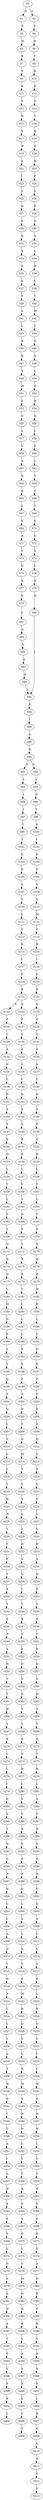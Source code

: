 strict digraph  {
	S0 -> S1 [ label = D ];
	S0 -> S2 [ label = A ];
	S1 -> S3 [ label = G ];
	S2 -> S4 [ label = Y ];
	S3 -> S5 [ label = M ];
	S4 -> S6 [ label = H ];
	S5 -> S7 [ label = K ];
	S6 -> S8 [ label = Y ];
	S7 -> S9 [ label = V ];
	S8 -> S10 [ label = W ];
	S9 -> S11 [ label = A ];
	S10 -> S12 [ label = N ];
	S11 -> S13 [ label = Y ];
	S12 -> S14 [ label = V ];
	S13 -> S15 [ label = H ];
	S14 -> S16 [ label = V ];
	S15 -> S17 [ label = Y ];
	S16 -> S18 [ label = H ];
	S17 -> S19 [ label = W ];
	S18 -> S20 [ label = G ];
	S19 -> S21 [ label = S ];
	S20 -> S22 [ label = H ];
	S21 -> S23 [ label = I ];
	S22 -> S24 [ label = P ];
	S23 -> S25 [ label = V ];
	S24 -> S26 [ label = S ];
	S25 -> S27 [ label = H ];
	S26 -> S28 [ label = D ];
	S27 -> S29 [ label = G ];
	S28 -> S30 [ label = S ];
	S29 -> S31 [ label = Q ];
	S30 -> S32 [ label = A ];
	S31 -> S33 [ label = S ];
	S32 -> S34 [ label = L ];
	S33 -> S35 [ label = S ];
	S34 -> S36 [ label = H ];
	S35 -> S37 [ label = E ];
	S36 -> S38 [ label = L ];
	S37 -> S39 [ label = S ];
	S38 -> S40 [ label = T ];
	S39 -> S41 [ label = A ];
	S40 -> S42 [ label = M ];
	S41 -> S43 [ label = L ];
	S42 -> S44 [ label = Y ];
	S43 -> S45 [ label = H ];
	S44 -> S46 [ label = Q ];
	S45 -> S47 [ label = R ];
	S46 -> S48 [ label = S ];
	S47 -> S49 [ label = V ];
	S48 -> S50 [ label = L ];
	S49 -> S51 [ label = M ];
	S50 -> S52 [ label = G ];
	S51 -> S53 [ label = F ];
	S52 -> S54 [ label = H ];
	S53 -> S55 [ label = D ];
	S54 -> S56 [ label = Q ];
	S55 -> S57 [ label = S ];
	S56 -> S58 [ label = L ];
	S57 -> S59 [ label = V ];
	S58 -> S60 [ label = A ];
	S59 -> S61 [ label = G ];
	S60 -> S62 [ label = L ];
	S61 -> S63 [ label = Q ];
	S62 -> S64 [ label = V ];
	S63 -> S65 [ label = Q ];
	S64 -> S66 [ label = T ];
	S65 -> S67 [ label = L ];
	S66 -> S68 [ label = Y ];
	S67 -> S69 [ label = E ];
	S68 -> S70 [ label = K ];
	S69 -> S71 [ label = A ];
	S70 -> S72 [ label = S ];
	S71 -> S73 [ label = V ];
	S72 -> S74 [ label = A ];
	S73 -> S75 [ label = Q ];
	S74 -> S76 [ label = L ];
	S75 -> S77 [ label = Y ];
	S76 -> S78 [ label = K ];
	S77 -> S79 [ label = K ];
	S78 -> S80 [ label = H ];
	S79 -> S81 [ label = S ];
	S80 -> S82 [ label = L ];
	S81 -> S83 [ label = A ];
	S82 -> S84 [ label = P ];
	S83 -> S85 [ label = L ];
	S84 -> S86 [ label = I ];
	S85 -> S87 [ label = K ];
	S86 -> S88 [ label = A ];
	S87 -> S89 [ label = H ];
	S88 -> S90 [ label = Q ];
	S89 -> S82 [ label = L ];
	S90 -> S91 [ label = D ];
	S90 -> S92 [ label = E ];
	S91 -> S93 [ label = L ];
	S92 -> S94 [ label = L ];
	S93 -> S95 [ label = L ];
	S94 -> S96 [ label = Q ];
	S95 -> S97 [ label = I ];
	S96 -> S98 [ label = V ];
	S97 -> S99 [ label = I ];
	S98 -> S100 [ label = A ];
	S99 -> S101 [ label = I ];
	S100 -> S102 [ label = I ];
	S101 -> S103 [ label = E ];
	S102 -> S104 [ label = E ];
	S103 -> S105 [ label = G ];
	S104 -> S106 [ label = G ];
	S105 -> S107 [ label = C ];
	S106 -> S108 [ label = C ];
	S107 -> S109 [ label = Y ];
	S108 -> S110 [ label = Y ];
	S109 -> S111 [ label = L ];
	S110 -> S112 [ label = M ];
	S111 -> S113 [ label = Y ];
	S112 -> S114 [ label = Y ];
	S113 -> S115 [ label = R ];
	S114 -> S116 [ label = R ];
	S115 -> S117 [ label = I ];
	S116 -> S118 [ label = I ];
	S117 -> S119 [ label = F ];
	S118 -> S120 [ label = F ];
	S119 -> S121 [ label = K ];
	S120 -> S122 [ label = K ];
	S121 -> S123 [ label = E ];
	S121 -> S124 [ label = D ];
	S122 -> S125 [ label = E ];
	S123 -> S126 [ label = F ];
	S124 -> S127 [ label = F ];
	S125 -> S128 [ label = F ];
	S126 -> S129 [ label = L ];
	S127 -> S130 [ label = V ];
	S128 -> S131 [ label = V ];
	S129 -> S132 [ label = A ];
	S130 -> S133 [ label = A ];
	S131 -> S134 [ label = A ];
	S132 -> S135 [ label = A ];
	S133 -> S136 [ label = A ];
	S134 -> S137 [ label = A ];
	S135 -> S138 [ label = C ];
	S136 -> S139 [ label = C ];
	S137 -> S140 [ label = C ];
	S138 -> S141 [ label = D ];
	S139 -> S142 [ label = D ];
	S140 -> S143 [ label = D ];
	S141 -> S144 [ label = A ];
	S142 -> S145 [ label = A ];
	S143 -> S146 [ label = A ];
	S144 -> S147 [ label = P ];
	S145 -> S148 [ label = S ];
	S146 -> S149 [ label = P ];
	S147 -> S150 [ label = E ];
	S148 -> S151 [ label = E ];
	S149 -> S152 [ label = E ];
	S150 -> S153 [ label = Q ];
	S151 -> S154 [ label = R ];
	S152 -> S155 [ label = R ];
	S153 -> S156 [ label = L ];
	S154 -> S157 [ label = L ];
	S155 -> S158 [ label = L ];
	S156 -> S159 [ label = T ];
	S157 -> S160 [ label = V ];
	S158 -> S161 [ label = T ];
	S159 -> S162 [ label = L ];
	S160 -> S163 [ label = V ];
	S161 -> S164 [ label = L ];
	S162 -> S165 [ label = V ];
	S163 -> S166 [ label = A ];
	S164 -> S167 [ label = T ];
	S165 -> S168 [ label = T ];
	S166 -> S169 [ label = S ];
	S167 -> S170 [ label = S ];
	S168 -> S171 [ label = Q ];
	S169 -> S172 [ label = S ];
	S170 -> S173 [ label = S ];
	S171 -> S174 [ label = N ];
	S172 -> S175 [ label = N ];
	S173 -> S176 [ label = N ];
	S174 -> S177 [ label = Q ];
	S175 -> S178 [ label = R ];
	S176 -> S179 [ label = R ];
	S177 -> S180 [ label = L ];
	S178 -> S181 [ label = T ];
	S179 -> S182 [ label = H ];
	S180 -> S183 [ label = M ];
	S181 -> S184 [ label = L ];
	S182 -> S185 [ label = E ];
	S183 -> S186 [ label = N ];
	S184 -> S187 [ label = L ];
	S185 -> S188 [ label = L ];
	S186 -> S189 [ label = E ];
	S187 -> S190 [ label = L ];
	S188 -> S191 [ label = L ];
	S189 -> S192 [ label = L ];
	S190 -> S193 [ label = E ];
	S191 -> S194 [ label = G ];
	S192 -> S195 [ label = V ];
	S193 -> S196 [ label = E ];
	S194 -> S197 [ label = E ];
	S195 -> S198 [ label = Q ];
	S196 -> S199 [ label = F ];
	S197 -> S200 [ label = F ];
	S198 -> S201 [ label = S ];
	S199 -> S202 [ label = V ];
	S200 -> S203 [ label = V ];
	S201 -> S204 [ label = Q ];
	S202 -> S205 [ label = D ];
	S203 -> S206 [ label = E ];
	S204 -> S207 [ label = L ];
	S205 -> S208 [ label = S ];
	S206 -> S209 [ label = S ];
	S207 -> S210 [ label = V ];
	S208 -> S211 [ label = Q ];
	S209 -> S212 [ label = Q ];
	S210 -> S213 [ label = L ];
	S211 -> S214 [ label = M ];
	S212 -> S215 [ label = L ];
	S213 -> S216 [ label = L ];
	S214 -> S217 [ label = T ];
	S215 -> S218 [ label = S ];
	S216 -> S219 [ label = L ];
	S217 -> S220 [ label = L ];
	S218 -> S221 [ label = L ];
	S219 -> S222 [ label = H ];
	S220 -> S223 [ label = V ];
	S221 -> S224 [ label = V ];
	S222 -> S225 [ label = H ];
	S223 -> S226 [ label = L ];
	S224 -> S227 [ label = L ];
	S225 -> S228 [ label = T ];
	S226 -> S229 [ label = S ];
	S227 -> S230 [ label = S ];
	S228 -> S231 [ label = Y ];
	S229 -> S232 [ label = H ];
	S230 -> S233 [ label = H ];
	S231 -> S234 [ label = F ];
	S232 -> S235 [ label = A ];
	S233 -> S236 [ label = A ];
	S234 -> S237 [ label = V ];
	S235 -> S238 [ label = Q ];
	S236 -> S239 [ label = Q ];
	S237 -> S240 [ label = K ];
	S238 -> S241 [ label = I ];
	S239 -> S242 [ label = F ];
	S240 -> S243 [ label = V ];
	S241 -> S244 [ label = V ];
	S242 -> S245 [ label = V ];
	S243 -> S246 [ label = E ];
	S244 -> S247 [ label = K ];
	S245 -> S248 [ label = K ];
	S246 -> S249 [ label = D ];
	S247 -> S250 [ label = V ];
	S248 -> S251 [ label = V ];
	S249 -> S252 [ label = S ];
	S250 -> S253 [ label = E ];
	S251 -> S254 [ label = E ];
	S252 -> S255 [ label = N ];
	S253 -> S256 [ label = D ];
	S254 -> S257 [ label = D ];
	S255 -> S258 [ label = T ];
	S256 -> S259 [ label = T ];
	S257 -> S260 [ label = S ];
	S258 -> S261 [ label = T ];
	S259 -> S262 [ label = S ];
	S260 -> S263 [ label = H ];
	S261 -> S264 [ label = H ];
	S262 -> S265 [ label = V ];
	S263 -> S266 [ label = V ];
	S264 -> S267 [ label = V ];
	S265 -> S268 [ label = T ];
	S266 -> S269 [ label = T ];
	S267 -> S270 [ label = K ];
	S268 -> S271 [ label = Q ];
	S269 -> S272 [ label = Q ];
	S270 -> S273 [ label = L ];
	S271 -> S274 [ label = V ];
	S272 -> S275 [ label = V ];
	S273 -> S276 [ label = I ];
	S274 -> S277 [ label = R ];
	S275 -> S278 [ label = R ];
	S276 -> S279 [ label = I ];
	S277 -> S280 [ label = L ];
	S278 -> S281 [ label = L ];
	S279 -> S282 [ label = D ];
	S280 -> S283 [ label = T ];
	S281 -> S284 [ label = S ];
	S282 -> S285 [ label = S ];
	S283 -> S286 [ label = V ];
	S284 -> S287 [ label = V ];
	S285 -> S288 [ label = Y ];
	S286 -> S289 [ label = D ];
	S287 -> S290 [ label = D ];
	S288 -> S291 [ label = N ];
	S289 -> S292 [ label = S ];
	S290 -> S293 [ label = S ];
	S291 -> S294 [ label = G ];
	S292 -> S295 [ label = G ];
	S293 -> S296 [ label = G ];
	S294 -> S297 [ label = N ];
	S295 -> S298 [ label = N ];
	S296 -> S299 [ label = N ];
	S297 -> S300 [ label = N ];
	S298 -> S301 [ label = G ];
	S299 -> S302 [ label = G ];
	S300 -> S303 [ label = L ];
	S301 -> S304 [ label = L ];
	S302 -> S305 [ label = Q ];
	S303 -> S306 [ label = L ];
	S304 -> S307 [ label = A ];
	S305 -> S308 [ label = A ];
	S306 -> S309 [ label = A ];
	S307 -> S310 [ label = L ];
	S308 -> S311 [ label = L ];
	S309 -> S312 [ label = Q ];
	S310 -> S313 [ label = L ];
	S311 -> S314 [ label = L ];
	S312 -> S315 [ label = L ];
	S313 -> S316 [ label = S ];
	S314 -> S317 [ label = A ];
	S315 -> S318 [ label = H ];
	S316 -> S319 [ label = E ];
	S317 -> S320 [ label = E ];
	S318 -> S321 [ label = R ];
	S319 -> S322 [ label = M ];
	S320 -> S323 [ label = L ];
	S321 -> S324 [ label = I ];
	S322 -> S325 [ label = R ];
	S323 -> S326 [ label = R ];
	S324 -> S327 [ label = L ];
	S325 -> S328 [ label = Q ];
	S326 -> S329 [ label = Q ];
	S327 -> S330 [ label = T ];
	S328 -> S331 [ label = V ];
	S329 -> S332 [ label = V ];
	S330 -> S333 [ label = A ];
	S331 -> S334 [ label = L ];
	S332 -> S335 [ label = L ];
	S333 -> S336 [ label = T ];
	S334 -> S337 [ label = N ];
	S335 -> S338 [ label = I ];
	S336 -> S339 [ label = H ];
	S337 -> S340 [ label = M ];
	S338 -> S341 [ label = M ];
	S339 -> S342 [ label = N ];
	S340 -> S343 [ label = S ];
	S341 -> S344 [ label = S ];
	S342 -> S345 [ label = I ];
	S343 -> S346 [ label = H ];
	S344 -> S347 [ label = H ];
	S345 -> S348 [ label = T ];
	S346 -> S349 [ label = N ];
	S347 -> S350 [ label = N ];
	S348 -> S351 [ label = A ];
	S349 -> S352 [ label = L ];
	S350 -> S353 [ label = I ];
	S351 -> S354 [ label = I ];
	S352 -> S355 [ label = V ];
	S353 -> S356 [ label = V ];
	S354 -> S357 [ label = A ];
	S355 -> S358 [ label = T ];
	S356 -> S359 [ label = T ];
	S357 -> S360 [ label = N ];
	S358 -> S361 [ label = A ];
	S359 -> S362 [ label = G ];
	S360 -> S363 [ label = E ];
	S361 -> S364 [ label = G ];
	S362 -> S365 [ label = S ];
	S363 -> S366 [ label = P ];
	S364 -> S367 [ label = A ];
	S365 -> S368 [ label = S ];
	S366 -> S369 [ label = S ];
	S367 -> S370 [ label = D ];
	S368 -> S371 [ label = E ];
	S369 -> S372 [ label = L ];
	S370 -> S373 [ label = L ];
	S371 -> S374 [ label = S ];
	S372 -> S375 [ label = D ];
	S373 -> S376 [ label = V ];
	S374 -> S377 [ label = A ];
	S375 -> S378 [ label = S ];
	S376 -> S379 [ label = M ];
	S377 -> S380 [ label = G ];
	S378 -> S381 [ label = K ];
	S379 -> S382 [ label = D ];
	S380 -> S383 [ label = E ];
	S381 -> S384 [ label = Q ];
	S382 -> S385 [ label = Q ];
	S383 -> S386 [ label = P ];
	S384 -> S387 [ label = A ];
	S385 -> S388 [ label = K ];
	S386 -> S389 [ label = K ];
	S387 -> S390 [ label = T ];
	S388 -> S391 [ label = L ];
	S389 -> S392 [ label = L ];
	S390 -> S393 [ label = P ];
	S391 -> S394 [ label = A ];
	S392 -> S395 [ label = A ];
	S393 -> S396 [ label = V ];
	S394 -> S397 [ label = A ];
	S395 -> S398 [ label = A ];
	S396 -> S399 [ label = F ];
	S397 -> S400 [ label = A ];
	S398 -> S401 [ label = P ];
	S399 -> S402 [ label = R ];
	S400 -> S403 [ label = S ];
	S401 -> S404 [ label = I ];
	S402 -> S405 [ label = L ];
	S403 -> S406 [ label = V ];
	S404 -> S407 [ label = R ];
	S406 -> S408 [ label = V ];
	S407 -> S409 [ label = C ];
	S409 -> S410 [ label = L ];
	S410 -> S411 [ label = G ];
	S411 -> S412 [ label = C ];
	S412 -> S413 [ label = S ];
}
